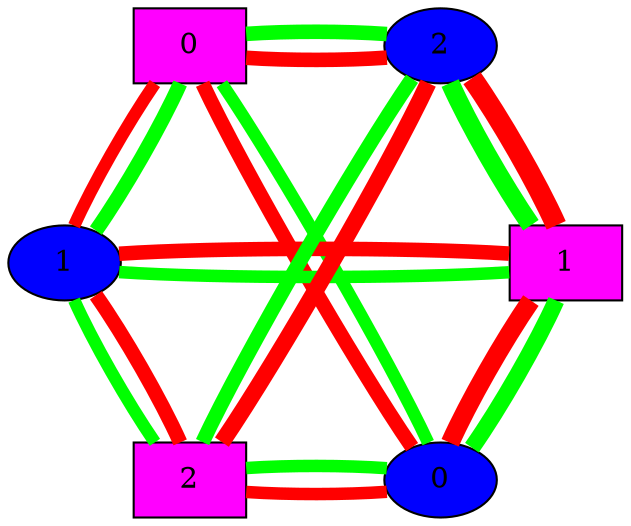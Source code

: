 graph {
	"С 0" [label=0 fillcolor=blue style=filled]
	"С 1" [label=1 fillcolor=blue style=filled]
	"С 2" [label=2 fillcolor=blue style=filled]
	"S 0" [label=0 fillcolor=magenta shape=box style=filled]
	"S 1" [label=1 fillcolor=magenta shape=box style=filled]
	"S 2" [label=2 fillcolor=magenta shape=box style=filled]
	"С 0" -- "S 0" [color=red penwidth=7]
	"С 0" -- "S 0" [color=green penwidth=6]
	"С 0" -- "S 1" [color=red penwidth=9]
	"С 0" -- "S 1" [color=green penwidth=8]
	"С 0" -- "S 2" [color=red penwidth=6]
	"С 0" -- "S 2" [color=green penwidth=6]
	"С 1" -- "S 0" [color=red penwidth=6]
	"С 1" -- "S 0" [color=green penwidth=7]
	"С 1" -- "S 1" [color=red penwidth=7]
	"С 1" -- "S 1" [color=green penwidth=6]
	"С 1" -- "S 2" [color=red penwidth=7]
	"С 1" -- "S 2" [color=green penwidth=6]
	"С 2" -- "S 0" [color=red penwidth=7]
	"С 2" -- "S 0" [color=green penwidth=7]
	"С 2" -- "S 1" [color=red penwidth=10]
	"С 2" -- "S 1" [color=green penwidth=9]
	"С 2" -- "S 2" [color=red penwidth=8]
	"С 2" -- "S 2" [color=green penwidth=7]
	layout=circo
}
